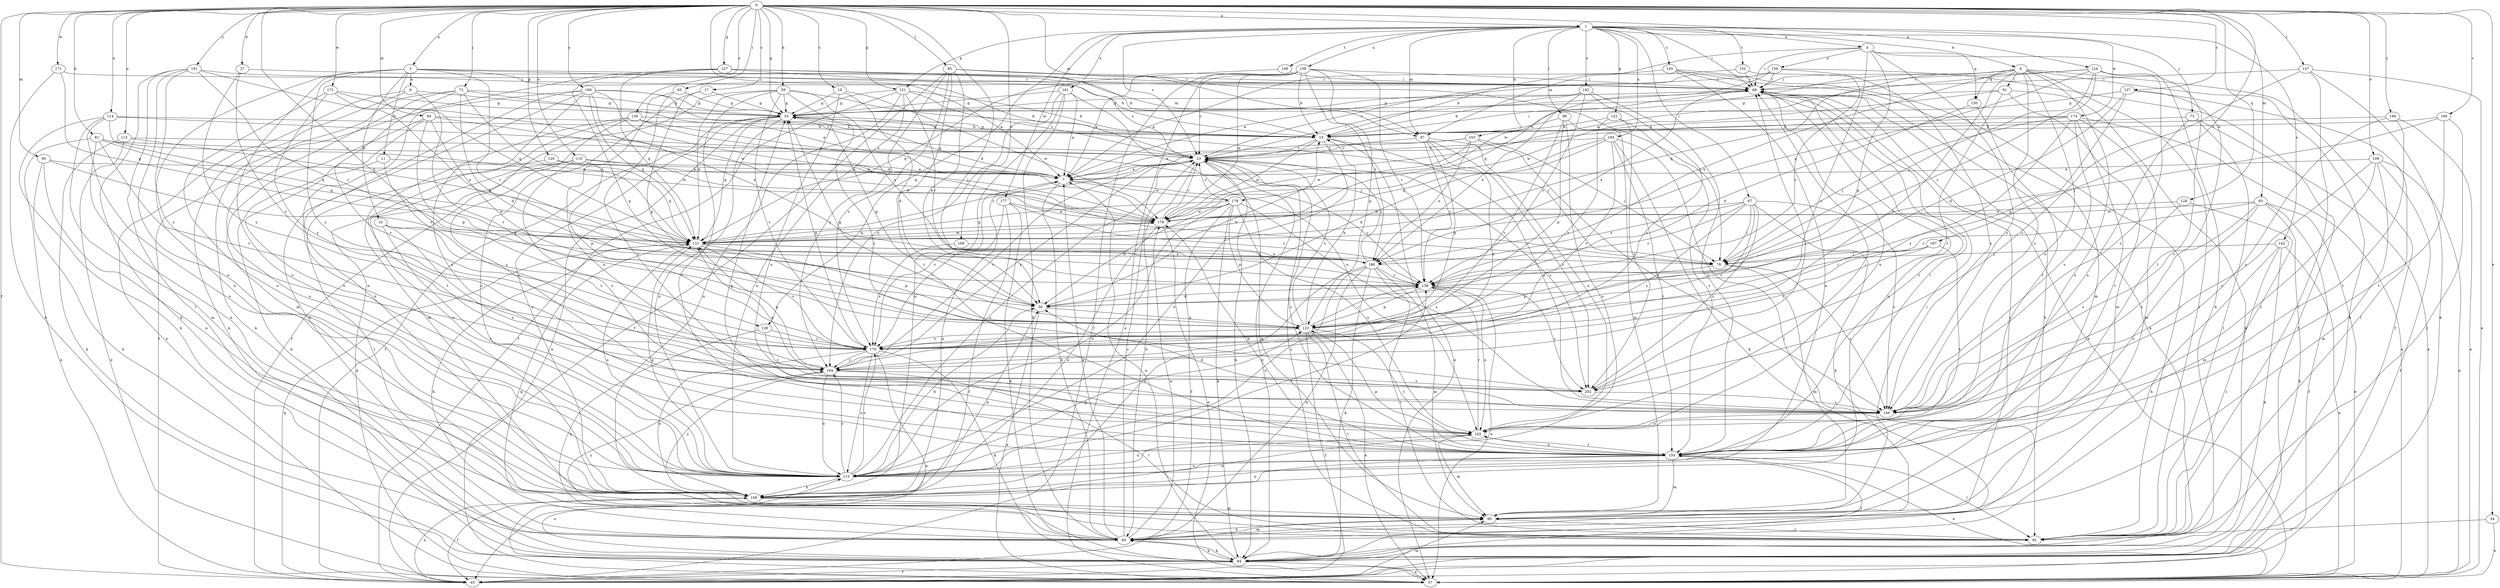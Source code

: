 strict digraph  {
0;
1;
3;
4;
6;
7;
8;
10;
11;
15;
17;
19;
23;
27;
30;
34;
37;
45;
53;
59;
60;
65;
67;
68;
72;
73;
76;
81;
84;
85;
90;
91;
92;
93;
94;
95;
97;
99;
103;
108;
109;
110;
113;
114;
115;
120;
121;
122;
123;
124;
127;
128;
129;
130;
131;
137;
138;
139;
142;
145;
146;
147;
148;
152;
154;
158;
159;
162;
167;
168;
169;
170;
171;
172;
174;
177;
178;
179;
181;
182;
183;
186;
189;
191;
194;
199;
202;
0 -> 1  [label=a];
0 -> 3  [label=a];
0 -> 17  [label=c];
0 -> 19  [label=c];
0 -> 23  [label=c];
0 -> 27  [label=d];
0 -> 30  [label=d];
0 -> 34  [label=e];
0 -> 45  [label=f];
0 -> 53  [label=g];
0 -> 59  [label=h];
0 -> 65  [label=i];
0 -> 72  [label=j];
0 -> 81  [label=k];
0 -> 85  [label=l];
0 -> 93  [label=m];
0 -> 94  [label=m];
0 -> 95  [label=m];
0 -> 97  [label=m];
0 -> 109  [label=o];
0 -> 110  [label=o];
0 -> 113  [label=o];
0 -> 114  [label=o];
0 -> 120  [label=p];
0 -> 121  [label=p];
0 -> 124  [label=q];
0 -> 127  [label=q];
0 -> 128  [label=q];
0 -> 129  [label=q];
0 -> 137  [label=r];
0 -> 139  [label=s];
0 -> 147  [label=t];
0 -> 167  [label=v];
0 -> 168  [label=v];
0 -> 169  [label=v];
0 -> 171  [label=w];
0 -> 172  [label=w];
0 -> 189  [label=y];
0 -> 191  [label=y];
0 -> 199  [label=z];
1 -> 4  [label=a];
1 -> 8  [label=b];
1 -> 23  [label=c];
1 -> 67  [label=i];
1 -> 68  [label=i];
1 -> 73  [label=j];
1 -> 90  [label=l];
1 -> 97  [label=m];
1 -> 103  [label=n];
1 -> 121  [label=p];
1 -> 122  [label=p];
1 -> 129  [label=q];
1 -> 142  [label=s];
1 -> 145  [label=s];
1 -> 148  [label=t];
1 -> 152  [label=t];
1 -> 158  [label=u];
1 -> 174  [label=w];
1 -> 177  [label=w];
1 -> 181  [label=x];
1 -> 182  [label=x];
1 -> 183  [label=x];
3 -> 6  [label=a];
3 -> 7  [label=a];
3 -> 10  [label=b];
3 -> 11  [label=b];
3 -> 15  [label=b];
3 -> 97  [label=m];
3 -> 108  [label=n];
3 -> 115  [label=o];
3 -> 138  [label=r];
3 -> 194  [label=y];
4 -> 68  [label=i];
4 -> 84  [label=k];
4 -> 97  [label=m];
4 -> 123  [label=p];
4 -> 130  [label=q];
4 -> 146  [label=s];
4 -> 159  [label=u];
4 -> 170  [label=v];
6 -> 37  [label=e];
6 -> 53  [label=g];
6 -> 84  [label=k];
6 -> 170  [label=v];
7 -> 53  [label=g];
7 -> 60  [label=h];
7 -> 138  [label=r];
7 -> 170  [label=v];
7 -> 178  [label=w];
8 -> 45  [label=f];
8 -> 68  [label=i];
8 -> 84  [label=k];
8 -> 91  [label=l];
8 -> 92  [label=l];
8 -> 115  [label=o];
8 -> 130  [label=q];
8 -> 131  [label=q];
8 -> 146  [label=s];
8 -> 162  [label=u];
8 -> 170  [label=v];
8 -> 178  [label=w];
8 -> 186  [label=x];
10 -> 131  [label=q];
10 -> 146  [label=s];
10 -> 154  [label=t];
10 -> 170  [label=v];
11 -> 7  [label=a];
11 -> 60  [label=h];
11 -> 194  [label=y];
15 -> 23  [label=c];
15 -> 37  [label=e];
15 -> 53  [label=g];
15 -> 68  [label=i];
15 -> 115  [label=o];
15 -> 146  [label=s];
15 -> 179  [label=w];
17 -> 53  [label=g];
17 -> 115  [label=o];
17 -> 123  [label=p];
19 -> 30  [label=d];
19 -> 53  [label=g];
19 -> 162  [label=u];
19 -> 179  [label=w];
23 -> 7  [label=a];
23 -> 60  [label=h];
23 -> 68  [label=i];
23 -> 84  [label=k];
23 -> 99  [label=m];
23 -> 194  [label=y];
23 -> 202  [label=z];
27 -> 68  [label=i];
27 -> 170  [label=v];
27 -> 194  [label=y];
30 -> 15  [label=b];
30 -> 37  [label=e];
30 -> 53  [label=g];
30 -> 123  [label=p];
34 -> 37  [label=e];
34 -> 92  [label=l];
45 -> 99  [label=m];
45 -> 108  [label=n];
45 -> 131  [label=q];
53 -> 15  [label=b];
53 -> 37  [label=e];
53 -> 45  [label=f];
53 -> 76  [label=j];
53 -> 108  [label=n];
53 -> 115  [label=o];
53 -> 131  [label=q];
59 -> 15  [label=b];
59 -> 45  [label=f];
59 -> 53  [label=g];
59 -> 131  [label=q];
59 -> 154  [label=t];
59 -> 170  [label=v];
59 -> 186  [label=x];
59 -> 202  [label=z];
60 -> 7  [label=a];
60 -> 23  [label=c];
60 -> 68  [label=i];
60 -> 84  [label=k];
60 -> 99  [label=m];
60 -> 131  [label=q];
60 -> 179  [label=w];
60 -> 194  [label=y];
65 -> 53  [label=g];
65 -> 146  [label=s];
65 -> 162  [label=u];
67 -> 60  [label=h];
67 -> 76  [label=j];
67 -> 138  [label=r];
67 -> 146  [label=s];
67 -> 170  [label=v];
67 -> 179  [label=w];
67 -> 186  [label=x];
67 -> 194  [label=y];
67 -> 202  [label=z];
68 -> 37  [label=e];
68 -> 53  [label=g];
68 -> 60  [label=h];
68 -> 84  [label=k];
68 -> 108  [label=n];
68 -> 154  [label=t];
68 -> 162  [label=u];
68 -> 186  [label=x];
72 -> 7  [label=a];
72 -> 30  [label=d];
72 -> 53  [label=g];
72 -> 84  [label=k];
72 -> 99  [label=m];
72 -> 115  [label=o];
72 -> 131  [label=q];
73 -> 15  [label=b];
73 -> 37  [label=e];
73 -> 92  [label=l];
73 -> 162  [label=u];
76 -> 99  [label=m];
76 -> 123  [label=p];
76 -> 146  [label=s];
81 -> 23  [label=c];
81 -> 37  [label=e];
81 -> 108  [label=n];
81 -> 131  [label=q];
81 -> 170  [label=v];
81 -> 179  [label=w];
84 -> 7  [label=a];
84 -> 23  [label=c];
84 -> 37  [label=e];
84 -> 45  [label=f];
84 -> 60  [label=h];
84 -> 115  [label=o];
84 -> 154  [label=t];
85 -> 30  [label=d];
85 -> 45  [label=f];
85 -> 68  [label=i];
85 -> 76  [label=j];
85 -> 154  [label=t];
85 -> 170  [label=v];
85 -> 194  [label=y];
90 -> 15  [label=b];
90 -> 99  [label=m];
90 -> 115  [label=o];
90 -> 123  [label=p];
90 -> 170  [label=v];
91 -> 53  [label=g];
91 -> 84  [label=k];
91 -> 99  [label=m];
91 -> 179  [label=w];
91 -> 202  [label=z];
92 -> 23  [label=c];
93 -> 37  [label=e];
93 -> 45  [label=f];
93 -> 84  [label=k];
93 -> 115  [label=o];
93 -> 138  [label=r];
93 -> 146  [label=s];
93 -> 179  [label=w];
94 -> 15  [label=b];
94 -> 30  [label=d];
94 -> 115  [label=o];
94 -> 123  [label=p];
94 -> 170  [label=v];
94 -> 179  [label=w];
95 -> 7  [label=a];
95 -> 60  [label=h];
95 -> 108  [label=n];
95 -> 138  [label=r];
97 -> 23  [label=c];
97 -> 123  [label=p];
97 -> 138  [label=r];
97 -> 162  [label=u];
97 -> 194  [label=y];
97 -> 202  [label=z];
99 -> 60  [label=h];
99 -> 68  [label=i];
99 -> 92  [label=l];
103 -> 7  [label=a];
103 -> 23  [label=c];
103 -> 76  [label=j];
103 -> 146  [label=s];
103 -> 179  [label=w];
103 -> 186  [label=x];
108 -> 7  [label=a];
108 -> 30  [label=d];
108 -> 45  [label=f];
108 -> 99  [label=m];
108 -> 194  [label=y];
109 -> 7  [label=a];
109 -> 37  [label=e];
109 -> 45  [label=f];
109 -> 99  [label=m];
109 -> 146  [label=s];
109 -> 154  [label=t];
110 -> 7  [label=a];
110 -> 37  [label=e];
110 -> 115  [label=o];
110 -> 123  [label=p];
110 -> 146  [label=s];
110 -> 179  [label=w];
113 -> 23  [label=c];
113 -> 37  [label=e];
113 -> 84  [label=k];
113 -> 131  [label=q];
114 -> 7  [label=a];
114 -> 15  [label=b];
114 -> 60  [label=h];
114 -> 99  [label=m];
114 -> 115  [label=o];
114 -> 131  [label=q];
115 -> 23  [label=c];
115 -> 30  [label=d];
115 -> 108  [label=n];
115 -> 123  [label=p];
115 -> 131  [label=q];
115 -> 138  [label=r];
115 -> 162  [label=u];
115 -> 170  [label=v];
115 -> 194  [label=y];
120 -> 7  [label=a];
120 -> 92  [label=l];
120 -> 131  [label=q];
121 -> 15  [label=b];
121 -> 23  [label=c];
121 -> 45  [label=f];
121 -> 53  [label=g];
121 -> 108  [label=n];
121 -> 115  [label=o];
121 -> 138  [label=r];
122 -> 15  [label=b];
122 -> 154  [label=t];
122 -> 170  [label=v];
122 -> 202  [label=z];
123 -> 15  [label=b];
123 -> 23  [label=c];
123 -> 37  [label=e];
123 -> 45  [label=f];
123 -> 53  [label=g];
123 -> 92  [label=l];
123 -> 138  [label=r];
123 -> 154  [label=t];
123 -> 170  [label=v];
124 -> 7  [label=a];
124 -> 68  [label=i];
124 -> 76  [label=j];
124 -> 131  [label=q];
124 -> 138  [label=r];
124 -> 146  [label=s];
124 -> 154  [label=t];
127 -> 15  [label=b];
127 -> 23  [label=c];
127 -> 68  [label=i];
127 -> 108  [label=n];
127 -> 123  [label=p];
127 -> 131  [label=q];
128 -> 99  [label=m];
128 -> 146  [label=s];
128 -> 179  [label=w];
129 -> 60  [label=h];
129 -> 170  [label=v];
129 -> 202  [label=z];
130 -> 30  [label=d];
130 -> 154  [label=t];
131 -> 23  [label=c];
131 -> 60  [label=h];
131 -> 76  [label=j];
131 -> 115  [label=o];
131 -> 123  [label=p];
131 -> 170  [label=v];
131 -> 179  [label=w];
131 -> 186  [label=x];
137 -> 30  [label=d];
137 -> 53  [label=g];
137 -> 92  [label=l];
137 -> 123  [label=p];
137 -> 146  [label=s];
138 -> 30  [label=d];
138 -> 37  [label=e];
138 -> 123  [label=p];
138 -> 162  [label=u];
138 -> 202  [label=z];
139 -> 15  [label=b];
139 -> 76  [label=j];
139 -> 99  [label=m];
139 -> 154  [label=t];
139 -> 162  [label=u];
139 -> 179  [label=w];
142 -> 37  [label=e];
142 -> 60  [label=h];
142 -> 76  [label=j];
142 -> 84  [label=k];
142 -> 92  [label=l];
145 -> 7  [label=a];
145 -> 68  [label=i];
145 -> 92  [label=l];
145 -> 99  [label=m];
145 -> 108  [label=n];
146 -> 30  [label=d];
146 -> 162  [label=u];
147 -> 37  [label=e];
147 -> 68  [label=i];
147 -> 84  [label=k];
147 -> 92  [label=l];
147 -> 202  [label=z];
148 -> 68  [label=i];
148 -> 131  [label=q];
152 -> 15  [label=b];
152 -> 68  [label=i];
152 -> 138  [label=r];
154 -> 23  [label=c];
154 -> 37  [label=e];
154 -> 53  [label=g];
154 -> 68  [label=i];
154 -> 92  [label=l];
154 -> 99  [label=m];
154 -> 108  [label=n];
154 -> 115  [label=o];
154 -> 123  [label=p];
154 -> 162  [label=u];
154 -> 179  [label=w];
158 -> 7  [label=a];
158 -> 15  [label=b];
158 -> 23  [label=c];
158 -> 37  [label=e];
158 -> 45  [label=f];
158 -> 68  [label=i];
158 -> 123  [label=p];
158 -> 138  [label=r];
158 -> 179  [label=w];
158 -> 186  [label=x];
159 -> 7  [label=a];
159 -> 23  [label=c];
159 -> 45  [label=f];
159 -> 68  [label=i];
159 -> 131  [label=q];
159 -> 146  [label=s];
162 -> 68  [label=i];
162 -> 99  [label=m];
162 -> 108  [label=n];
162 -> 138  [label=r];
162 -> 154  [label=t];
167 -> 76  [label=j];
167 -> 138  [label=r];
167 -> 154  [label=t];
167 -> 170  [label=v];
168 -> 170  [label=v];
168 -> 186  [label=x];
169 -> 15  [label=b];
169 -> 76  [label=j];
169 -> 92  [label=l];
169 -> 154  [label=t];
170 -> 37  [label=e];
170 -> 53  [label=g];
170 -> 84  [label=k];
170 -> 108  [label=n];
170 -> 115  [label=o];
170 -> 194  [label=y];
171 -> 68  [label=i];
171 -> 84  [label=k];
171 -> 131  [label=q];
172 -> 53  [label=g];
172 -> 115  [label=o];
172 -> 179  [label=w];
172 -> 186  [label=x];
172 -> 194  [label=y];
174 -> 7  [label=a];
174 -> 15  [label=b];
174 -> 37  [label=e];
174 -> 76  [label=j];
174 -> 99  [label=m];
174 -> 146  [label=s];
174 -> 154  [label=t];
174 -> 194  [label=y];
177 -> 45  [label=f];
177 -> 84  [label=k];
177 -> 138  [label=r];
177 -> 170  [label=v];
177 -> 179  [label=w];
178 -> 23  [label=c];
178 -> 30  [label=d];
178 -> 45  [label=f];
178 -> 84  [label=k];
178 -> 115  [label=o];
178 -> 123  [label=p];
178 -> 131  [label=q];
178 -> 146  [label=s];
178 -> 162  [label=u];
178 -> 179  [label=w];
179 -> 23  [label=c];
179 -> 37  [label=e];
179 -> 108  [label=n];
179 -> 131  [label=q];
181 -> 7  [label=a];
181 -> 53  [label=g];
181 -> 60  [label=h];
181 -> 108  [label=n];
181 -> 162  [label=u];
181 -> 194  [label=y];
182 -> 15  [label=b];
182 -> 53  [label=g];
182 -> 138  [label=r];
182 -> 154  [label=t];
182 -> 186  [label=x];
182 -> 194  [label=y];
183 -> 23  [label=c];
183 -> 30  [label=d];
183 -> 84  [label=k];
183 -> 92  [label=l];
183 -> 131  [label=q];
183 -> 154  [label=t];
183 -> 170  [label=v];
186 -> 23  [label=c];
186 -> 60  [label=h];
186 -> 84  [label=k];
186 -> 92  [label=l];
186 -> 99  [label=m];
186 -> 108  [label=n];
186 -> 115  [label=o];
186 -> 138  [label=r];
189 -> 23  [label=c];
189 -> 45  [label=f];
189 -> 53  [label=g];
189 -> 60  [label=h];
189 -> 76  [label=j];
189 -> 108  [label=n];
189 -> 131  [label=q];
189 -> 162  [label=u];
189 -> 186  [label=x];
191 -> 68  [label=i];
191 -> 84  [label=k];
191 -> 92  [label=l];
191 -> 115  [label=o];
191 -> 131  [label=q];
191 -> 138  [label=r];
191 -> 194  [label=y];
194 -> 23  [label=c];
194 -> 92  [label=l];
194 -> 115  [label=o];
194 -> 131  [label=q];
194 -> 202  [label=z];
199 -> 15  [label=b];
199 -> 37  [label=e];
199 -> 146  [label=s];
199 -> 154  [label=t];
202 -> 68  [label=i];
202 -> 131  [label=q];
202 -> 146  [label=s];
}
